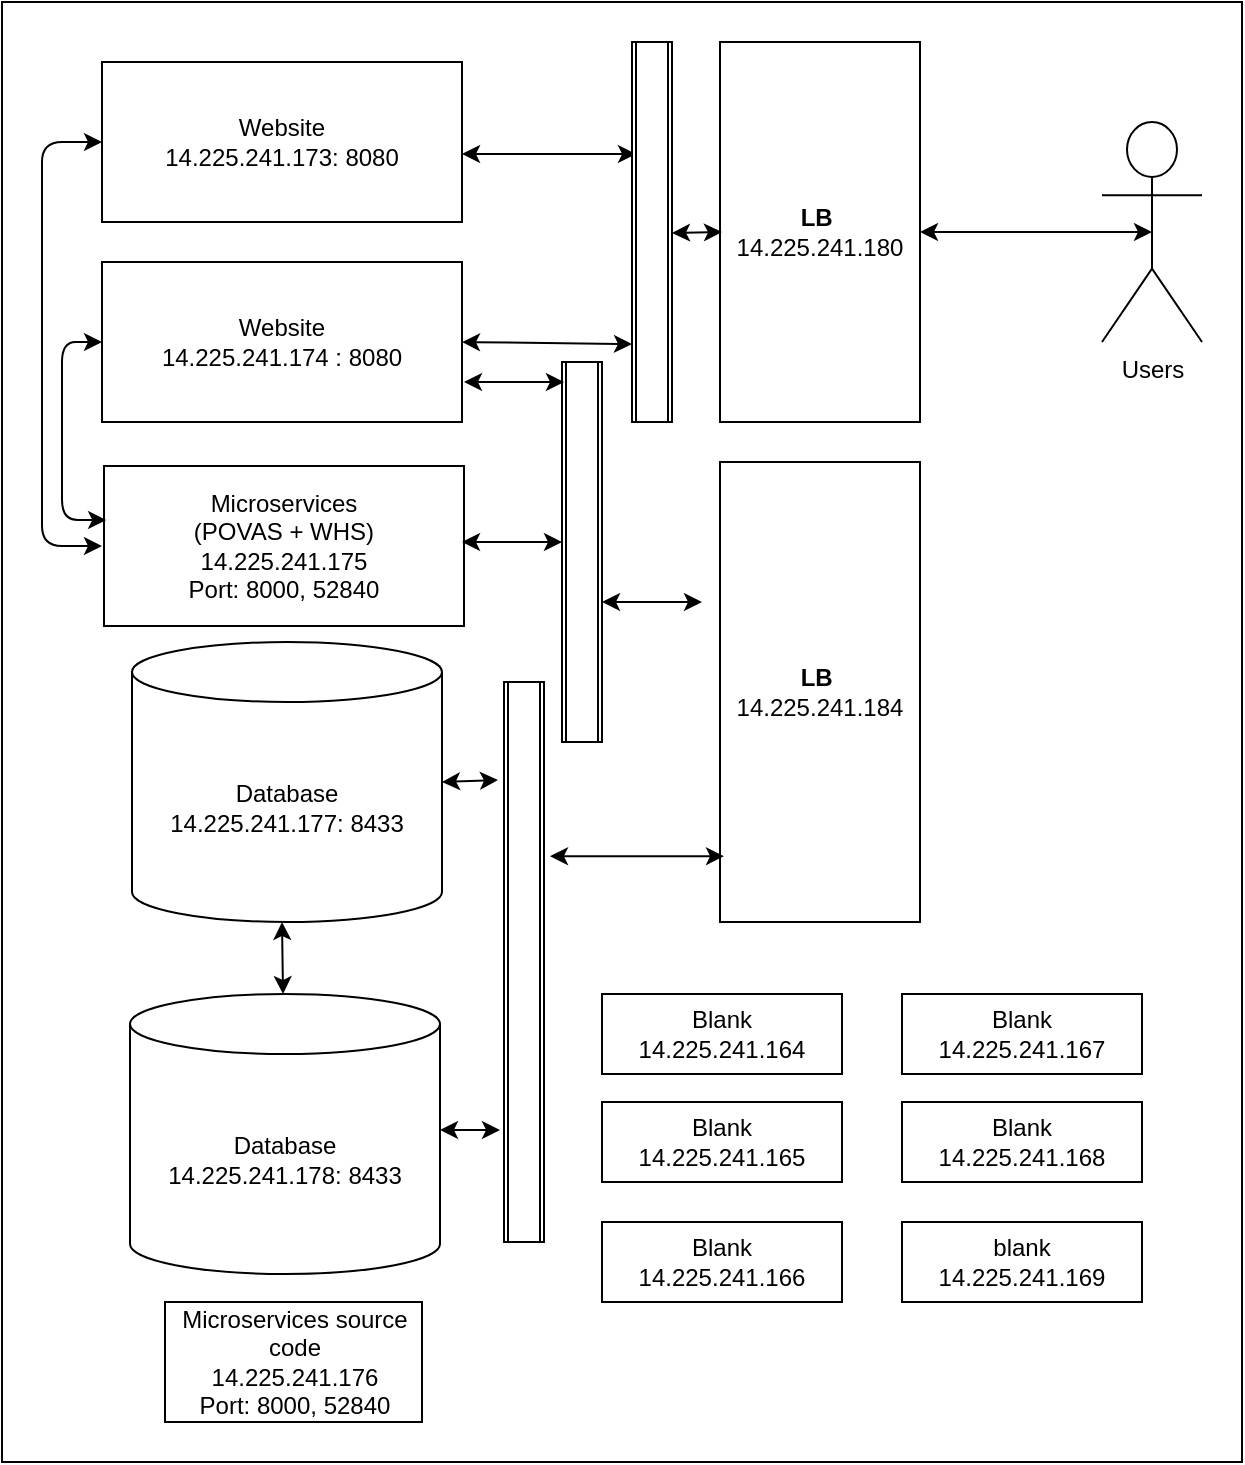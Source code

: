 <mxfile version="14.5.0" type="github">
  <diagram id="DBPY9RQ4vL4Tk7dEMrQg" name="Page-1">
    <mxGraphModel dx="1422" dy="762" grid="1" gridSize="10" guides="1" tooltips="1" connect="1" arrows="1" fold="1" page="1" pageScale="1" pageWidth="850" pageHeight="1100" math="0" shadow="0">
      <root>
        <mxCell id="0" />
        <mxCell id="1" parent="0" />
        <mxCell id="1oB4Dc-Z0sABJ8Vzxep0-10" value="" style="rounded=0;whiteSpace=wrap;html=1;" vertex="1" parent="1">
          <mxGeometry x="100" y="100" width="620" height="730" as="geometry" />
        </mxCell>
        <mxCell id="1oB4Dc-Z0sABJ8Vzxep0-1" value="Database&lt;br&gt;14.225.241.177: 8433" style="shape=cylinder3;whiteSpace=wrap;html=1;boundedLbl=1;backgroundOutline=1;size=15;" vertex="1" parent="1">
          <mxGeometry x="165" y="420" width="155" height="140" as="geometry" />
        </mxCell>
        <mxCell id="1oB4Dc-Z0sABJ8Vzxep0-3" value="Website&lt;br&gt;14.225.241.173: 8080" style="rounded=0;whiteSpace=wrap;html=1;" vertex="1" parent="1">
          <mxGeometry x="150" y="130" width="180" height="80" as="geometry" />
        </mxCell>
        <mxCell id="1oB4Dc-Z0sABJ8Vzxep0-4" value="Website&lt;br&gt;14.225.241.174 : 8080" style="rounded=0;whiteSpace=wrap;html=1;" vertex="1" parent="1">
          <mxGeometry x="150" y="230" width="180" height="80" as="geometry" />
        </mxCell>
        <mxCell id="1oB4Dc-Z0sABJ8Vzxep0-5" value="Microservices&lt;br&gt;(POVAS + WHS)&lt;br&gt;14.225.241.175&lt;br&gt;Port: 8000, 52840" style="rounded=0;whiteSpace=wrap;html=1;" vertex="1" parent="1">
          <mxGeometry x="151" y="332" width="180" height="80" as="geometry" />
        </mxCell>
        <mxCell id="1oB4Dc-Z0sABJ8Vzxep0-11" value="&lt;div&gt;&lt;span&gt;&lt;b&gt;LB&amp;nbsp;&lt;/b&gt;&lt;/span&gt;&lt;/div&gt;&lt;div style=&quot;text-align: justify&quot;&gt;&lt;span&gt;14.225.241.184&lt;/span&gt;&lt;/div&gt;" style="rounded=90;whiteSpace=wrap;html=1;" vertex="1" parent="1">
          <mxGeometry x="459" y="330" width="100" height="230" as="geometry" />
        </mxCell>
        <mxCell id="1oB4Dc-Z0sABJ8Vzxep0-13" value="" style="endArrow=classic;startArrow=classic;html=1;entryX=0.1;entryY=0.295;entryDx=0;entryDy=0;entryPerimeter=0;" edge="1" parent="1" target="1oB4Dc-Z0sABJ8Vzxep0-37">
          <mxGeometry width="50" height="50" relative="1" as="geometry">
            <mxPoint x="330" y="176" as="sourcePoint" />
            <mxPoint x="380" y="176" as="targetPoint" />
            <Array as="points" />
          </mxGeometry>
        </mxCell>
        <mxCell id="1oB4Dc-Z0sABJ8Vzxep0-14" value="" style="endArrow=classic;startArrow=classic;html=1;exitX=1;exitY=0.5;exitDx=0;exitDy=0;entryX=0;entryY=0.795;entryDx=0;entryDy=0;entryPerimeter=0;" edge="1" parent="1" source="1oB4Dc-Z0sABJ8Vzxep0-4" target="1oB4Dc-Z0sABJ8Vzxep0-37">
          <mxGeometry width="50" height="50" relative="1" as="geometry">
            <mxPoint x="400" y="370" as="sourcePoint" />
            <mxPoint x="380" y="270" as="targetPoint" />
          </mxGeometry>
        </mxCell>
        <mxCell id="1oB4Dc-Z0sABJ8Vzxep0-15" value="" style="endArrow=classic;startArrow=classic;html=1;" edge="1" parent="1">
          <mxGeometry width="50" height="50" relative="1" as="geometry">
            <mxPoint x="330" y="370" as="sourcePoint" />
            <mxPoint x="380" y="370" as="targetPoint" />
          </mxGeometry>
        </mxCell>
        <mxCell id="1oB4Dc-Z0sABJ8Vzxep0-16" value="" style="endArrow=classic;startArrow=classic;html=1;exitX=1.15;exitY=0.311;exitDx=0;exitDy=0;exitPerimeter=0;entryX=0.02;entryY=0.857;entryDx=0;entryDy=0;entryPerimeter=0;" edge="1" parent="1" source="1oB4Dc-Z0sABJ8Vzxep0-25" target="1oB4Dc-Z0sABJ8Vzxep0-11">
          <mxGeometry width="50" height="50" relative="1" as="geometry">
            <mxPoint x="390" y="490" as="sourcePoint" />
            <mxPoint x="460" y="490" as="targetPoint" />
          </mxGeometry>
        </mxCell>
        <mxCell id="1oB4Dc-Z0sABJ8Vzxep0-18" value="Users" style="shape=umlActor;verticalLabelPosition=bottom;verticalAlign=top;html=1;outlineConnect=0;" vertex="1" parent="1">
          <mxGeometry x="650" y="160" width="50" height="110" as="geometry" />
        </mxCell>
        <mxCell id="1oB4Dc-Z0sABJ8Vzxep0-21" value="" style="endArrow=classic;startArrow=classic;html=1;entryX=0.5;entryY=0.5;entryDx=0;entryDy=0;entryPerimeter=0;exitX=1;exitY=0.5;exitDx=0;exitDy=0;" edge="1" parent="1" source="1oB4Dc-Z0sABJ8Vzxep0-34" target="1oB4Dc-Z0sABJ8Vzxep0-18">
          <mxGeometry width="50" height="50" relative="1" as="geometry">
            <mxPoint x="600" y="370" as="sourcePoint" />
            <mxPoint x="650" y="320" as="targetPoint" />
          </mxGeometry>
        </mxCell>
        <mxCell id="1oB4Dc-Z0sABJ8Vzxep0-22" value="Blank&lt;br&gt;14.225.241.164" style="rounded=0;whiteSpace=wrap;html=1;" vertex="1" parent="1">
          <mxGeometry x="400" y="596" width="120" height="40" as="geometry" />
        </mxCell>
        <mxCell id="1oB4Dc-Z0sABJ8Vzxep0-23" value="Database&lt;br&gt;14.225.241.178: 8433" style="shape=cylinder3;whiteSpace=wrap;html=1;boundedLbl=1;backgroundOutline=1;size=15;" vertex="1" parent="1">
          <mxGeometry x="164" y="596" width="155" height="140" as="geometry" />
        </mxCell>
        <mxCell id="1oB4Dc-Z0sABJ8Vzxep0-24" value="" style="endArrow=classic;startArrow=classic;html=1;" edge="1" parent="1" source="1oB4Dc-Z0sABJ8Vzxep0-23">
          <mxGeometry width="50" height="50" relative="1" as="geometry">
            <mxPoint x="190" y="610" as="sourcePoint" />
            <mxPoint x="240" y="560" as="targetPoint" />
          </mxGeometry>
        </mxCell>
        <mxCell id="1oB4Dc-Z0sABJ8Vzxep0-25" value="" style="shape=process;whiteSpace=wrap;html=1;backgroundOutline=1;" vertex="1" parent="1">
          <mxGeometry x="351" y="440" width="20" height="280" as="geometry" />
        </mxCell>
        <mxCell id="1oB4Dc-Z0sABJ8Vzxep0-26" value="" style="endArrow=classic;startArrow=classic;html=1;exitX=1;exitY=0.5;exitDx=0;exitDy=0;exitPerimeter=0;entryX=-0.15;entryY=0.175;entryDx=0;entryDy=0;entryPerimeter=0;" edge="1" parent="1" source="1oB4Dc-Z0sABJ8Vzxep0-1" target="1oB4Dc-Z0sABJ8Vzxep0-25">
          <mxGeometry width="50" height="50" relative="1" as="geometry">
            <mxPoint x="410" y="440" as="sourcePoint" />
            <mxPoint x="450" y="410" as="targetPoint" />
          </mxGeometry>
        </mxCell>
        <mxCell id="1oB4Dc-Z0sABJ8Vzxep0-27" value="" style="endArrow=classic;startArrow=classic;html=1;" edge="1" parent="1">
          <mxGeometry width="50" height="50" relative="1" as="geometry">
            <mxPoint x="319" y="664" as="sourcePoint" />
            <mxPoint x="349" y="664" as="targetPoint" />
          </mxGeometry>
        </mxCell>
        <mxCell id="1oB4Dc-Z0sABJ8Vzxep0-28" value="Microservices source code&lt;br&gt;14.225.241.176&lt;br&gt;Port: 8000, 52840" style="rounded=0;whiteSpace=wrap;html=1;" vertex="1" parent="1">
          <mxGeometry x="181.5" y="750" width="128.5" height="60" as="geometry" />
        </mxCell>
        <mxCell id="1oB4Dc-Z0sABJ8Vzxep0-29" value="Blank&lt;br&gt;14.225.241.165" style="rounded=0;whiteSpace=wrap;html=1;" vertex="1" parent="1">
          <mxGeometry x="400" y="650" width="120" height="40" as="geometry" />
        </mxCell>
        <mxCell id="1oB4Dc-Z0sABJ8Vzxep0-30" value="Blank&lt;br&gt;14.225.241.166" style="rounded=0;whiteSpace=wrap;html=1;" vertex="1" parent="1">
          <mxGeometry x="400" y="710" width="120" height="40" as="geometry" />
        </mxCell>
        <mxCell id="1oB4Dc-Z0sABJ8Vzxep0-31" value="Blank&lt;br&gt;14.225.241.167" style="rounded=0;whiteSpace=wrap;html=1;" vertex="1" parent="1">
          <mxGeometry x="550" y="596" width="120" height="40" as="geometry" />
        </mxCell>
        <mxCell id="1oB4Dc-Z0sABJ8Vzxep0-32" value="Blank&lt;br&gt;14.225.241.168" style="rounded=0;whiteSpace=wrap;html=1;" vertex="1" parent="1">
          <mxGeometry x="550" y="650" width="120" height="40" as="geometry" />
        </mxCell>
        <mxCell id="1oB4Dc-Z0sABJ8Vzxep0-33" value="blank&lt;br&gt;14.225.241.169" style="rounded=0;whiteSpace=wrap;html=1;" vertex="1" parent="1">
          <mxGeometry x="550" y="710" width="120" height="40" as="geometry" />
        </mxCell>
        <mxCell id="1oB4Dc-Z0sABJ8Vzxep0-34" value="&lt;div&gt;&lt;span&gt;&lt;b&gt;LB&amp;nbsp;&lt;/b&gt;&lt;/span&gt;&lt;/div&gt;&lt;div style=&quot;text-align: justify&quot;&gt;&lt;span&gt;14.225.241.180&lt;/span&gt;&lt;/div&gt;" style="rounded=90;whiteSpace=wrap;html=1;" vertex="1" parent="1">
          <mxGeometry x="459" y="120" width="100" height="190" as="geometry" />
        </mxCell>
        <mxCell id="1oB4Dc-Z0sABJ8Vzxep0-35" value="" style="endArrow=classic;startArrow=classic;html=1;fontFamily=Helvetica;fontSize=11;fontColor=#000000;align=center;strokeColor=#000000;" edge="1" parent="1" target="1oB4Dc-Z0sABJ8Vzxep0-3">
          <mxGeometry width="50" height="50" relative="1" as="geometry">
            <mxPoint x="150" y="372" as="sourcePoint" />
            <mxPoint x="450" y="390" as="targetPoint" />
            <Array as="points">
              <mxPoint x="120" y="372" />
              <mxPoint x="120" y="170" />
            </Array>
          </mxGeometry>
        </mxCell>
        <mxCell id="1oB4Dc-Z0sABJ8Vzxep0-36" value="" style="endArrow=classic;startArrow=classic;html=1;entryX=0;entryY=0.5;entryDx=0;entryDy=0;exitX=0.006;exitY=0.338;exitDx=0;exitDy=0;exitPerimeter=0;" edge="1" parent="1" source="1oB4Dc-Z0sABJ8Vzxep0-5" target="1oB4Dc-Z0sABJ8Vzxep0-4">
          <mxGeometry width="50" height="50" relative="1" as="geometry">
            <mxPoint x="400" y="440" as="sourcePoint" />
            <mxPoint x="450" y="390" as="targetPoint" />
            <Array as="points">
              <mxPoint x="130" y="359" />
              <mxPoint x="130" y="270" />
            </Array>
          </mxGeometry>
        </mxCell>
        <mxCell id="1oB4Dc-Z0sABJ8Vzxep0-37" value="" style="shape=process;whiteSpace=wrap;html=1;backgroundOutline=1;" vertex="1" parent="1">
          <mxGeometry x="415" y="120" width="20" height="190" as="geometry" />
        </mxCell>
        <mxCell id="1oB4Dc-Z0sABJ8Vzxep0-38" value="" style="endArrow=classic;startArrow=classic;html=1;exitX=1;exitY=0.5;exitDx=0;exitDy=0;exitPerimeter=0;" edge="1" parent="1">
          <mxGeometry width="50" height="50" relative="1" as="geometry">
            <mxPoint x="435" y="215.5" as="sourcePoint" />
            <mxPoint x="460" y="215" as="targetPoint" />
          </mxGeometry>
        </mxCell>
        <mxCell id="1oB4Dc-Z0sABJ8Vzxep0-39" value="" style="shape=process;whiteSpace=wrap;html=1;backgroundOutline=1;" vertex="1" parent="1">
          <mxGeometry x="380" y="280" width="20" height="190" as="geometry" />
        </mxCell>
        <mxCell id="1oB4Dc-Z0sABJ8Vzxep0-40" value="" style="endArrow=classic;startArrow=classic;html=1;" edge="1" parent="1">
          <mxGeometry width="50" height="50" relative="1" as="geometry">
            <mxPoint x="331" y="290" as="sourcePoint" />
            <mxPoint x="381" y="290" as="targetPoint" />
          </mxGeometry>
        </mxCell>
        <mxCell id="1oB4Dc-Z0sABJ8Vzxep0-41" value="" style="endArrow=classic;startArrow=classic;html=1;" edge="1" parent="1">
          <mxGeometry width="50" height="50" relative="1" as="geometry">
            <mxPoint x="400" y="400" as="sourcePoint" />
            <mxPoint x="450" y="400" as="targetPoint" />
          </mxGeometry>
        </mxCell>
      </root>
    </mxGraphModel>
  </diagram>
</mxfile>
